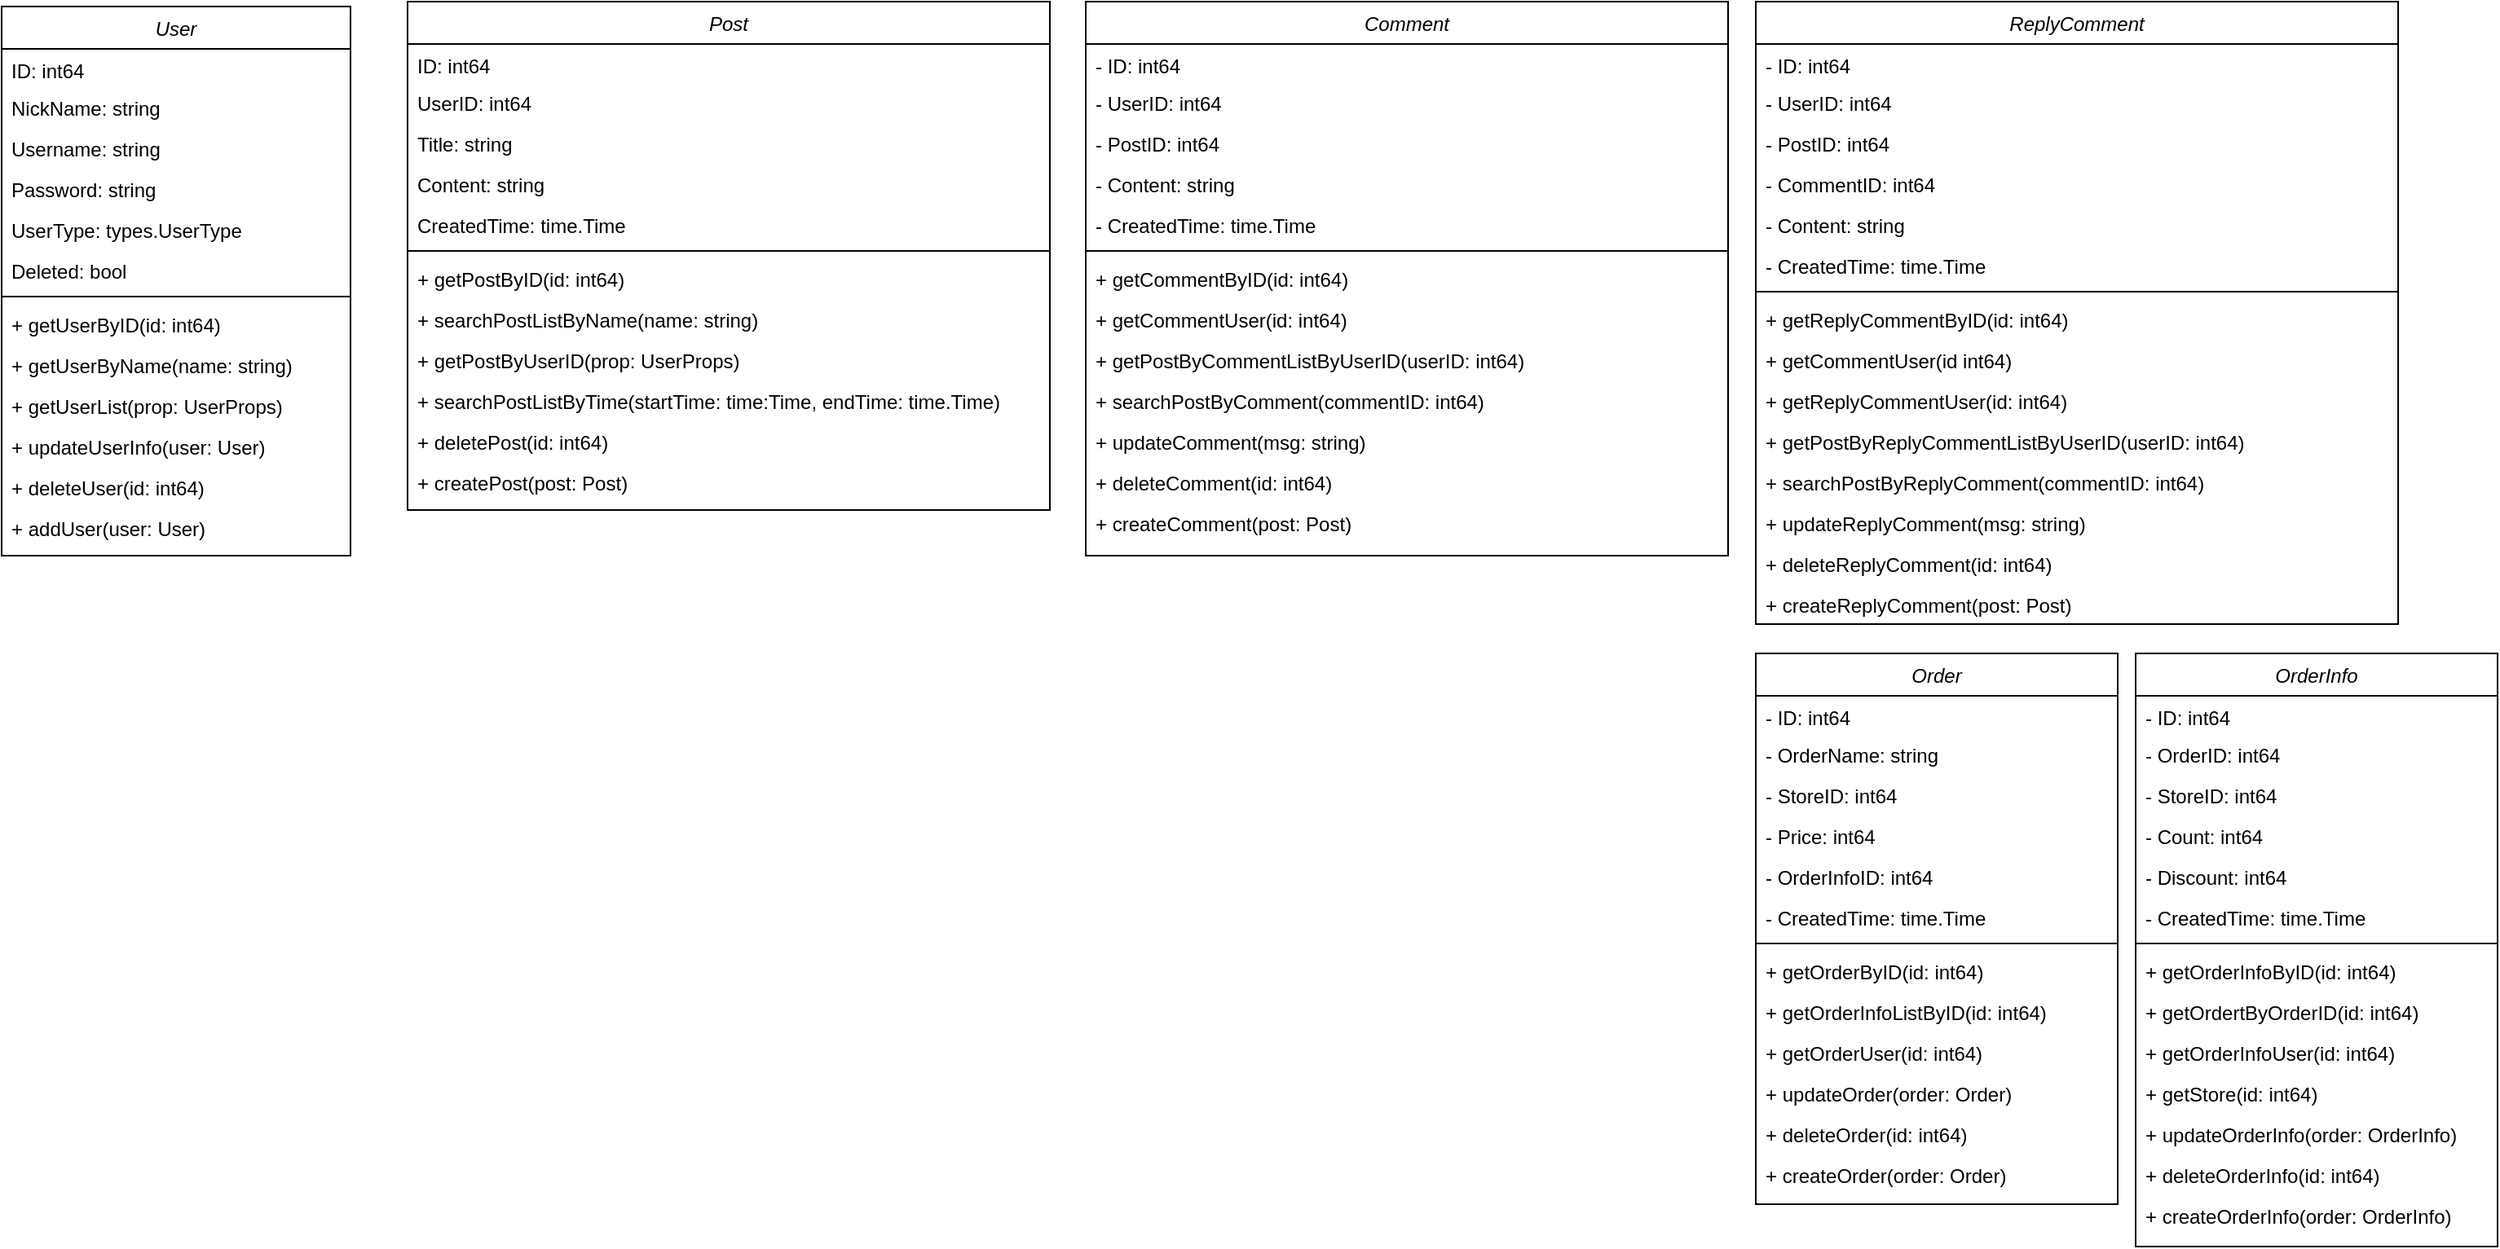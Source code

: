 <mxfile version="21.3.2" type="github">
  <diagram id="C5RBs43oDa-KdzZeNtuy" name="Page-1">
    <mxGraphModel dx="892" dy="574" grid="0" gridSize="10" guides="1" tooltips="1" connect="1" arrows="1" fold="1" page="0" pageScale="1" pageWidth="827" pageHeight="1169" math="0" shadow="0">
      <root>
        <mxCell id="WIyWlLk6GJQsqaUBKTNV-0" />
        <mxCell id="WIyWlLk6GJQsqaUBKTNV-1" parent="WIyWlLk6GJQsqaUBKTNV-0" />
        <mxCell id="zkfFHV4jXpPFQw0GAbJ--0" value="User" style="swimlane;fontStyle=2;align=center;verticalAlign=top;childLayout=stackLayout;horizontal=1;startSize=26;horizontalStack=0;resizeParent=1;resizeLast=0;collapsible=1;marginBottom=0;rounded=0;shadow=0;strokeWidth=1;" parent="WIyWlLk6GJQsqaUBKTNV-1" vertex="1">
          <mxGeometry x="123" y="117" width="214" height="337" as="geometry">
            <mxRectangle x="220" y="120" width="160" height="26" as="alternateBounds" />
          </mxGeometry>
        </mxCell>
        <mxCell id="zkfFHV4jXpPFQw0GAbJ--1" value="ID: int64" style="text;align=left;verticalAlign=top;spacingLeft=4;spacingRight=4;overflow=hidden;rotatable=0;points=[[0,0.5],[1,0.5]];portConstraint=eastwest;" parent="zkfFHV4jXpPFQw0GAbJ--0" vertex="1">
          <mxGeometry y="26" width="214" height="23" as="geometry" />
        </mxCell>
        <mxCell id="zkfFHV4jXpPFQw0GAbJ--2" value="NickName: string" style="text;align=left;verticalAlign=top;spacingLeft=4;spacingRight=4;overflow=hidden;rotatable=0;points=[[0,0.5],[1,0.5]];portConstraint=eastwest;rounded=0;shadow=0;html=0;" parent="zkfFHV4jXpPFQw0GAbJ--0" vertex="1">
          <mxGeometry y="49" width="214" height="25" as="geometry" />
        </mxCell>
        <mxCell id="zkfFHV4jXpPFQw0GAbJ--3" value="Username: string" style="text;align=left;verticalAlign=top;spacingLeft=4;spacingRight=4;overflow=hidden;rotatable=0;points=[[0,0.5],[1,0.5]];portConstraint=eastwest;rounded=0;shadow=0;html=0;" parent="zkfFHV4jXpPFQw0GAbJ--0" vertex="1">
          <mxGeometry y="74" width="214" height="25" as="geometry" />
        </mxCell>
        <mxCell id="ghfOKP7KYfFIm2p9I4aW-0" value="Password: string" style="text;align=left;verticalAlign=top;spacingLeft=4;spacingRight=4;overflow=hidden;rotatable=0;points=[[0,0.5],[1,0.5]];portConstraint=eastwest;rounded=0;shadow=0;html=0;" vertex="1" parent="zkfFHV4jXpPFQw0GAbJ--0">
          <mxGeometry y="99" width="214" height="25" as="geometry" />
        </mxCell>
        <mxCell id="ghfOKP7KYfFIm2p9I4aW-2" value="UserType: types.UserType" style="text;align=left;verticalAlign=top;spacingLeft=4;spacingRight=4;overflow=hidden;rotatable=0;points=[[0,0.5],[1,0.5]];portConstraint=eastwest;rounded=0;shadow=0;html=0;" vertex="1" parent="zkfFHV4jXpPFQw0GAbJ--0">
          <mxGeometry y="124" width="214" height="25" as="geometry" />
        </mxCell>
        <mxCell id="ghfOKP7KYfFIm2p9I4aW-1" value="Deleted: bool" style="text;align=left;verticalAlign=top;spacingLeft=4;spacingRight=4;overflow=hidden;rotatable=0;points=[[0,0.5],[1,0.5]];portConstraint=eastwest;rounded=0;shadow=0;html=0;" vertex="1" parent="zkfFHV4jXpPFQw0GAbJ--0">
          <mxGeometry y="149" width="214" height="25" as="geometry" />
        </mxCell>
        <mxCell id="zkfFHV4jXpPFQw0GAbJ--4" value="" style="line;html=1;strokeWidth=1;align=left;verticalAlign=middle;spacingTop=-1;spacingLeft=3;spacingRight=3;rotatable=0;labelPosition=right;points=[];portConstraint=eastwest;" parent="zkfFHV4jXpPFQw0GAbJ--0" vertex="1">
          <mxGeometry y="174" width="214" height="8" as="geometry" />
        </mxCell>
        <mxCell id="ghfOKP7KYfFIm2p9I4aW-4" value="+ getUserByID(id: int64)" style="text;align=left;verticalAlign=top;spacingLeft=4;spacingRight=4;overflow=hidden;rotatable=0;points=[[0,0.5],[1,0.5]];portConstraint=eastwest;rounded=0;shadow=0;html=0;" vertex="1" parent="zkfFHV4jXpPFQw0GAbJ--0">
          <mxGeometry y="182" width="214" height="25" as="geometry" />
        </mxCell>
        <mxCell id="ghfOKP7KYfFIm2p9I4aW-3" value="+ getUserByName(name: string)" style="text;align=left;verticalAlign=top;spacingLeft=4;spacingRight=4;overflow=hidden;rotatable=0;points=[[0,0.5],[1,0.5]];portConstraint=eastwest;rounded=0;shadow=0;html=0;" vertex="1" parent="zkfFHV4jXpPFQw0GAbJ--0">
          <mxGeometry y="207" width="214" height="25" as="geometry" />
        </mxCell>
        <mxCell id="ghfOKP7KYfFIm2p9I4aW-5" value="+ getUserList(prop: UserProps)" style="text;align=left;verticalAlign=top;spacingLeft=4;spacingRight=4;overflow=hidden;rotatable=0;points=[[0,0.5],[1,0.5]];portConstraint=eastwest;rounded=0;shadow=0;html=0;" vertex="1" parent="zkfFHV4jXpPFQw0GAbJ--0">
          <mxGeometry y="232" width="214" height="25" as="geometry" />
        </mxCell>
        <mxCell id="ghfOKP7KYfFIm2p9I4aW-6" value="+ updateUserInfo(user: User)" style="text;align=left;verticalAlign=top;spacingLeft=4;spacingRight=4;overflow=hidden;rotatable=0;points=[[0,0.5],[1,0.5]];portConstraint=eastwest;rounded=0;shadow=0;html=0;" vertex="1" parent="zkfFHV4jXpPFQw0GAbJ--0">
          <mxGeometry y="257" width="214" height="25" as="geometry" />
        </mxCell>
        <mxCell id="ghfOKP7KYfFIm2p9I4aW-7" value="+ deleteUser(id: int64)" style="text;align=left;verticalAlign=top;spacingLeft=4;spacingRight=4;overflow=hidden;rotatable=0;points=[[0,0.5],[1,0.5]];portConstraint=eastwest;rounded=0;shadow=0;html=0;" vertex="1" parent="zkfFHV4jXpPFQw0GAbJ--0">
          <mxGeometry y="282" width="214" height="25" as="geometry" />
        </mxCell>
        <mxCell id="ghfOKP7KYfFIm2p9I4aW-8" value="+ addUser(user: User)" style="text;align=left;verticalAlign=top;spacingLeft=4;spacingRight=4;overflow=hidden;rotatable=0;points=[[0,0.5],[1,0.5]];portConstraint=eastwest;rounded=0;shadow=0;html=0;" vertex="1" parent="zkfFHV4jXpPFQw0GAbJ--0">
          <mxGeometry y="307" width="214" height="25" as="geometry" />
        </mxCell>
        <mxCell id="ghfOKP7KYfFIm2p9I4aW-10" value="Post" style="swimlane;fontStyle=2;align=center;verticalAlign=top;childLayout=stackLayout;horizontal=1;startSize=26;horizontalStack=0;resizeParent=1;resizeLast=0;collapsible=1;marginBottom=0;rounded=0;shadow=0;strokeWidth=1;" vertex="1" parent="WIyWlLk6GJQsqaUBKTNV-1">
          <mxGeometry x="372" y="114" width="394" height="312" as="geometry">
            <mxRectangle x="220" y="120" width="160" height="26" as="alternateBounds" />
          </mxGeometry>
        </mxCell>
        <mxCell id="ghfOKP7KYfFIm2p9I4aW-11" value="ID: int64" style="text;align=left;verticalAlign=top;spacingLeft=4;spacingRight=4;overflow=hidden;rotatable=0;points=[[0,0.5],[1,0.5]];portConstraint=eastwest;" vertex="1" parent="ghfOKP7KYfFIm2p9I4aW-10">
          <mxGeometry y="26" width="394" height="23" as="geometry" />
        </mxCell>
        <mxCell id="ghfOKP7KYfFIm2p9I4aW-12" value="UserID: int64" style="text;align=left;verticalAlign=top;spacingLeft=4;spacingRight=4;overflow=hidden;rotatable=0;points=[[0,0.5],[1,0.5]];portConstraint=eastwest;rounded=0;shadow=0;html=0;" vertex="1" parent="ghfOKP7KYfFIm2p9I4aW-10">
          <mxGeometry y="49" width="394" height="25" as="geometry" />
        </mxCell>
        <mxCell id="ghfOKP7KYfFIm2p9I4aW-13" value="Title: string" style="text;align=left;verticalAlign=top;spacingLeft=4;spacingRight=4;overflow=hidden;rotatable=0;points=[[0,0.5],[1,0.5]];portConstraint=eastwest;rounded=0;shadow=0;html=0;" vertex="1" parent="ghfOKP7KYfFIm2p9I4aW-10">
          <mxGeometry y="74" width="394" height="25" as="geometry" />
        </mxCell>
        <mxCell id="ghfOKP7KYfFIm2p9I4aW-14" value="Content: string" style="text;align=left;verticalAlign=top;spacingLeft=4;spacingRight=4;overflow=hidden;rotatable=0;points=[[0,0.5],[1,0.5]];portConstraint=eastwest;rounded=0;shadow=0;html=0;" vertex="1" parent="ghfOKP7KYfFIm2p9I4aW-10">
          <mxGeometry y="99" width="394" height="25" as="geometry" />
        </mxCell>
        <mxCell id="ghfOKP7KYfFIm2p9I4aW-15" value="CreatedTime: time.Time" style="text;align=left;verticalAlign=top;spacingLeft=4;spacingRight=4;overflow=hidden;rotatable=0;points=[[0,0.5],[1,0.5]];portConstraint=eastwest;rounded=0;shadow=0;html=0;" vertex="1" parent="ghfOKP7KYfFIm2p9I4aW-10">
          <mxGeometry y="124" width="394" height="25" as="geometry" />
        </mxCell>
        <mxCell id="ghfOKP7KYfFIm2p9I4aW-17" value="" style="line;html=1;strokeWidth=1;align=left;verticalAlign=middle;spacingTop=-1;spacingLeft=3;spacingRight=3;rotatable=0;labelPosition=right;points=[];portConstraint=eastwest;" vertex="1" parent="ghfOKP7KYfFIm2p9I4aW-10">
          <mxGeometry y="149" width="394" height="8" as="geometry" />
        </mxCell>
        <mxCell id="ghfOKP7KYfFIm2p9I4aW-18" value="+ getPostByID(id: int64)" style="text;align=left;verticalAlign=top;spacingLeft=4;spacingRight=4;overflow=hidden;rotatable=0;points=[[0,0.5],[1,0.5]];portConstraint=eastwest;rounded=0;shadow=0;html=0;" vertex="1" parent="ghfOKP7KYfFIm2p9I4aW-10">
          <mxGeometry y="157" width="394" height="25" as="geometry" />
        </mxCell>
        <mxCell id="ghfOKP7KYfFIm2p9I4aW-19" value="+ searchPostListByName(name: string)" style="text;align=left;verticalAlign=top;spacingLeft=4;spacingRight=4;overflow=hidden;rotatable=0;points=[[0,0.5],[1,0.5]];portConstraint=eastwest;rounded=0;shadow=0;html=0;" vertex="1" parent="ghfOKP7KYfFIm2p9I4aW-10">
          <mxGeometry y="182" width="394" height="25" as="geometry" />
        </mxCell>
        <mxCell id="ghfOKP7KYfFIm2p9I4aW-20" value="+ getPostByUserID(prop: UserProps)" style="text;align=left;verticalAlign=top;spacingLeft=4;spacingRight=4;overflow=hidden;rotatable=0;points=[[0,0.5],[1,0.5]];portConstraint=eastwest;rounded=0;shadow=0;html=0;" vertex="1" parent="ghfOKP7KYfFIm2p9I4aW-10">
          <mxGeometry y="207" width="394" height="25" as="geometry" />
        </mxCell>
        <mxCell id="ghfOKP7KYfFIm2p9I4aW-21" value="+ searchPostListByTime(startTime: time:Time, endTime: time.Time)" style="text;align=left;verticalAlign=top;spacingLeft=4;spacingRight=4;overflow=hidden;rotatable=0;points=[[0,0.5],[1,0.5]];portConstraint=eastwest;rounded=0;shadow=0;html=0;" vertex="1" parent="ghfOKP7KYfFIm2p9I4aW-10">
          <mxGeometry y="232" width="394" height="25" as="geometry" />
        </mxCell>
        <mxCell id="ghfOKP7KYfFIm2p9I4aW-22" value="+ deletePost(id: int64)" style="text;align=left;verticalAlign=top;spacingLeft=4;spacingRight=4;overflow=hidden;rotatable=0;points=[[0,0.5],[1,0.5]];portConstraint=eastwest;rounded=0;shadow=0;html=0;" vertex="1" parent="ghfOKP7KYfFIm2p9I4aW-10">
          <mxGeometry y="257" width="394" height="25" as="geometry" />
        </mxCell>
        <mxCell id="ghfOKP7KYfFIm2p9I4aW-23" value="+ createPost(post: Post)" style="text;align=left;verticalAlign=top;spacingLeft=4;spacingRight=4;overflow=hidden;rotatable=0;points=[[0,0.5],[1,0.5]];portConstraint=eastwest;rounded=0;shadow=0;html=0;" vertex="1" parent="ghfOKP7KYfFIm2p9I4aW-10">
          <mxGeometry y="282" width="394" height="25" as="geometry" />
        </mxCell>
        <mxCell id="ghfOKP7KYfFIm2p9I4aW-25" value="Comment" style="swimlane;fontStyle=2;align=center;verticalAlign=top;childLayout=stackLayout;horizontal=1;startSize=26;horizontalStack=0;resizeParent=1;resizeLast=0;collapsible=1;marginBottom=0;rounded=0;shadow=0;strokeWidth=1;" vertex="1" parent="WIyWlLk6GJQsqaUBKTNV-1">
          <mxGeometry x="788" y="114" width="394" height="340" as="geometry">
            <mxRectangle x="220" y="120" width="160" height="26" as="alternateBounds" />
          </mxGeometry>
        </mxCell>
        <mxCell id="ghfOKP7KYfFIm2p9I4aW-26" value="- ID: int64" style="text;align=left;verticalAlign=top;spacingLeft=4;spacingRight=4;overflow=hidden;rotatable=0;points=[[0,0.5],[1,0.5]];portConstraint=eastwest;" vertex="1" parent="ghfOKP7KYfFIm2p9I4aW-25">
          <mxGeometry y="26" width="394" height="23" as="geometry" />
        </mxCell>
        <mxCell id="ghfOKP7KYfFIm2p9I4aW-27" value="- UserID: int64" style="text;align=left;verticalAlign=top;spacingLeft=4;spacingRight=4;overflow=hidden;rotatable=0;points=[[0,0.5],[1,0.5]];portConstraint=eastwest;rounded=0;shadow=0;html=0;" vertex="1" parent="ghfOKP7KYfFIm2p9I4aW-25">
          <mxGeometry y="49" width="394" height="25" as="geometry" />
        </mxCell>
        <mxCell id="ghfOKP7KYfFIm2p9I4aW-28" value="- PostID: int64" style="text;align=left;verticalAlign=top;spacingLeft=4;spacingRight=4;overflow=hidden;rotatable=0;points=[[0,0.5],[1,0.5]];portConstraint=eastwest;rounded=0;shadow=0;html=0;" vertex="1" parent="ghfOKP7KYfFIm2p9I4aW-25">
          <mxGeometry y="74" width="394" height="25" as="geometry" />
        </mxCell>
        <mxCell id="ghfOKP7KYfFIm2p9I4aW-29" value="- Content: string" style="text;align=left;verticalAlign=top;spacingLeft=4;spacingRight=4;overflow=hidden;rotatable=0;points=[[0,0.5],[1,0.5]];portConstraint=eastwest;rounded=0;shadow=0;html=0;" vertex="1" parent="ghfOKP7KYfFIm2p9I4aW-25">
          <mxGeometry y="99" width="394" height="25" as="geometry" />
        </mxCell>
        <mxCell id="ghfOKP7KYfFIm2p9I4aW-30" value="- CreatedTime: time.Time" style="text;align=left;verticalAlign=top;spacingLeft=4;spacingRight=4;overflow=hidden;rotatable=0;points=[[0,0.5],[1,0.5]];portConstraint=eastwest;rounded=0;shadow=0;html=0;" vertex="1" parent="ghfOKP7KYfFIm2p9I4aW-25">
          <mxGeometry y="124" width="394" height="25" as="geometry" />
        </mxCell>
        <mxCell id="ghfOKP7KYfFIm2p9I4aW-32" value="" style="line;html=1;strokeWidth=1;align=left;verticalAlign=middle;spacingTop=-1;spacingLeft=3;spacingRight=3;rotatable=0;labelPosition=right;points=[];portConstraint=eastwest;" vertex="1" parent="ghfOKP7KYfFIm2p9I4aW-25">
          <mxGeometry y="149" width="394" height="8" as="geometry" />
        </mxCell>
        <mxCell id="ghfOKP7KYfFIm2p9I4aW-33" value="+ getCommentByID(id: int64)" style="text;align=left;verticalAlign=top;spacingLeft=4;spacingRight=4;overflow=hidden;rotatable=0;points=[[0,0.5],[1,0.5]];portConstraint=eastwest;rounded=0;shadow=0;html=0;" vertex="1" parent="ghfOKP7KYfFIm2p9I4aW-25">
          <mxGeometry y="157" width="394" height="25" as="geometry" />
        </mxCell>
        <mxCell id="ghfOKP7KYfFIm2p9I4aW-56" value="+ getCommentUser(id: int64)" style="text;align=left;verticalAlign=top;spacingLeft=4;spacingRight=4;overflow=hidden;rotatable=0;points=[[0,0.5],[1,0.5]];portConstraint=eastwest;rounded=0;shadow=0;html=0;" vertex="1" parent="ghfOKP7KYfFIm2p9I4aW-25">
          <mxGeometry y="182" width="394" height="25" as="geometry" />
        </mxCell>
        <mxCell id="ghfOKP7KYfFIm2p9I4aW-35" value="+ getPostByCommentListByUserID(userID: int64)" style="text;align=left;verticalAlign=top;spacingLeft=4;spacingRight=4;overflow=hidden;rotatable=0;points=[[0,0.5],[1,0.5]];portConstraint=eastwest;rounded=0;shadow=0;html=0;" vertex="1" parent="ghfOKP7KYfFIm2p9I4aW-25">
          <mxGeometry y="207" width="394" height="25" as="geometry" />
        </mxCell>
        <mxCell id="ghfOKP7KYfFIm2p9I4aW-36" value="+ searchPostByComment(commentID: int64)" style="text;align=left;verticalAlign=top;spacingLeft=4;spacingRight=4;overflow=hidden;rotatable=0;points=[[0,0.5],[1,0.5]];portConstraint=eastwest;rounded=0;shadow=0;html=0;" vertex="1" parent="ghfOKP7KYfFIm2p9I4aW-25">
          <mxGeometry y="232" width="394" height="25" as="geometry" />
        </mxCell>
        <mxCell id="ghfOKP7KYfFIm2p9I4aW-39" value="+ updateComment(msg: string)" style="text;align=left;verticalAlign=top;spacingLeft=4;spacingRight=4;overflow=hidden;rotatable=0;points=[[0,0.5],[1,0.5]];portConstraint=eastwest;rounded=0;shadow=0;html=0;" vertex="1" parent="ghfOKP7KYfFIm2p9I4aW-25">
          <mxGeometry y="257" width="394" height="25" as="geometry" />
        </mxCell>
        <mxCell id="ghfOKP7KYfFIm2p9I4aW-37" value="+ deleteComment(id: int64)" style="text;align=left;verticalAlign=top;spacingLeft=4;spacingRight=4;overflow=hidden;rotatable=0;points=[[0,0.5],[1,0.5]];portConstraint=eastwest;rounded=0;shadow=0;html=0;" vertex="1" parent="ghfOKP7KYfFIm2p9I4aW-25">
          <mxGeometry y="282" width="394" height="25" as="geometry" />
        </mxCell>
        <mxCell id="ghfOKP7KYfFIm2p9I4aW-38" value="+ createComment(post: Post)" style="text;align=left;verticalAlign=top;spacingLeft=4;spacingRight=4;overflow=hidden;rotatable=0;points=[[0,0.5],[1,0.5]];portConstraint=eastwest;rounded=0;shadow=0;html=0;" vertex="1" parent="ghfOKP7KYfFIm2p9I4aW-25">
          <mxGeometry y="307" width="394" height="25" as="geometry" />
        </mxCell>
        <mxCell id="ghfOKP7KYfFIm2p9I4aW-40" value="ReplyComment" style="swimlane;fontStyle=2;align=center;verticalAlign=top;childLayout=stackLayout;horizontal=1;startSize=26;horizontalStack=0;resizeParent=1;resizeLast=0;collapsible=1;marginBottom=0;rounded=0;shadow=0;strokeWidth=1;" vertex="1" parent="WIyWlLk6GJQsqaUBKTNV-1">
          <mxGeometry x="1199" y="114" width="394" height="382" as="geometry">
            <mxRectangle x="220" y="120" width="160" height="26" as="alternateBounds" />
          </mxGeometry>
        </mxCell>
        <mxCell id="ghfOKP7KYfFIm2p9I4aW-41" value="- ID: int64" style="text;align=left;verticalAlign=top;spacingLeft=4;spacingRight=4;overflow=hidden;rotatable=0;points=[[0,0.5],[1,0.5]];portConstraint=eastwest;" vertex="1" parent="ghfOKP7KYfFIm2p9I4aW-40">
          <mxGeometry y="26" width="394" height="23" as="geometry" />
        </mxCell>
        <mxCell id="ghfOKP7KYfFIm2p9I4aW-42" value="- UserID: int64" style="text;align=left;verticalAlign=top;spacingLeft=4;spacingRight=4;overflow=hidden;rotatable=0;points=[[0,0.5],[1,0.5]];portConstraint=eastwest;rounded=0;shadow=0;html=0;" vertex="1" parent="ghfOKP7KYfFIm2p9I4aW-40">
          <mxGeometry y="49" width="394" height="25" as="geometry" />
        </mxCell>
        <mxCell id="ghfOKP7KYfFIm2p9I4aW-53" value="- PostID: int64" style="text;align=left;verticalAlign=top;spacingLeft=4;spacingRight=4;overflow=hidden;rotatable=0;points=[[0,0.5],[1,0.5]];portConstraint=eastwest;rounded=0;shadow=0;html=0;" vertex="1" parent="ghfOKP7KYfFIm2p9I4aW-40">
          <mxGeometry y="74" width="394" height="25" as="geometry" />
        </mxCell>
        <mxCell id="ghfOKP7KYfFIm2p9I4aW-43" value="- CommentID: int64" style="text;align=left;verticalAlign=top;spacingLeft=4;spacingRight=4;overflow=hidden;rotatable=0;points=[[0,0.5],[1,0.5]];portConstraint=eastwest;rounded=0;shadow=0;html=0;" vertex="1" parent="ghfOKP7KYfFIm2p9I4aW-40">
          <mxGeometry y="99" width="394" height="25" as="geometry" />
        </mxCell>
        <mxCell id="ghfOKP7KYfFIm2p9I4aW-44" value="- Content: string" style="text;align=left;verticalAlign=top;spacingLeft=4;spacingRight=4;overflow=hidden;rotatable=0;points=[[0,0.5],[1,0.5]];portConstraint=eastwest;rounded=0;shadow=0;html=0;" vertex="1" parent="ghfOKP7KYfFIm2p9I4aW-40">
          <mxGeometry y="124" width="394" height="25" as="geometry" />
        </mxCell>
        <mxCell id="ghfOKP7KYfFIm2p9I4aW-45" value="- CreatedTime: time.Time" style="text;align=left;verticalAlign=top;spacingLeft=4;spacingRight=4;overflow=hidden;rotatable=0;points=[[0,0.5],[1,0.5]];portConstraint=eastwest;rounded=0;shadow=0;html=0;" vertex="1" parent="ghfOKP7KYfFIm2p9I4aW-40">
          <mxGeometry y="149" width="394" height="25" as="geometry" />
        </mxCell>
        <mxCell id="ghfOKP7KYfFIm2p9I4aW-46" value="" style="line;html=1;strokeWidth=1;align=left;verticalAlign=middle;spacingTop=-1;spacingLeft=3;spacingRight=3;rotatable=0;labelPosition=right;points=[];portConstraint=eastwest;" vertex="1" parent="ghfOKP7KYfFIm2p9I4aW-40">
          <mxGeometry y="174" width="394" height="8" as="geometry" />
        </mxCell>
        <mxCell id="ghfOKP7KYfFIm2p9I4aW-54" value="+ getReplyCommentByID(id: int64)" style="text;align=left;verticalAlign=top;spacingLeft=4;spacingRight=4;overflow=hidden;rotatable=0;points=[[0,0.5],[1,0.5]];portConstraint=eastwest;rounded=0;shadow=0;html=0;" vertex="1" parent="ghfOKP7KYfFIm2p9I4aW-40">
          <mxGeometry y="182" width="394" height="25" as="geometry" />
        </mxCell>
        <mxCell id="ghfOKP7KYfFIm2p9I4aW-47" value="+ getCommentUser(id int64)" style="text;align=left;verticalAlign=top;spacingLeft=4;spacingRight=4;overflow=hidden;rotatable=0;points=[[0,0.5],[1,0.5]];portConstraint=eastwest;rounded=0;shadow=0;html=0;" vertex="1" parent="ghfOKP7KYfFIm2p9I4aW-40">
          <mxGeometry y="207" width="394" height="25" as="geometry" />
        </mxCell>
        <mxCell id="ghfOKP7KYfFIm2p9I4aW-55" value="+ getReplyCommentUser(id: int64)" style="text;align=left;verticalAlign=top;spacingLeft=4;spacingRight=4;overflow=hidden;rotatable=0;points=[[0,0.5],[1,0.5]];portConstraint=eastwest;rounded=0;shadow=0;html=0;" vertex="1" parent="ghfOKP7KYfFIm2p9I4aW-40">
          <mxGeometry y="232" width="394" height="25" as="geometry" />
        </mxCell>
        <mxCell id="ghfOKP7KYfFIm2p9I4aW-48" value="+ getPostByReplyCommentListByUserID(userID: int64)" style="text;align=left;verticalAlign=top;spacingLeft=4;spacingRight=4;overflow=hidden;rotatable=0;points=[[0,0.5],[1,0.5]];portConstraint=eastwest;rounded=0;shadow=0;html=0;" vertex="1" parent="ghfOKP7KYfFIm2p9I4aW-40">
          <mxGeometry y="257" width="394" height="25" as="geometry" />
        </mxCell>
        <mxCell id="ghfOKP7KYfFIm2p9I4aW-49" value="+ searchPostByReplyComment(commentID: int64)" style="text;align=left;verticalAlign=top;spacingLeft=4;spacingRight=4;overflow=hidden;rotatable=0;points=[[0,0.5],[1,0.5]];portConstraint=eastwest;rounded=0;shadow=0;html=0;" vertex="1" parent="ghfOKP7KYfFIm2p9I4aW-40">
          <mxGeometry y="282" width="394" height="25" as="geometry" />
        </mxCell>
        <mxCell id="ghfOKP7KYfFIm2p9I4aW-50" value="+ updateReplyComment(msg: string)" style="text;align=left;verticalAlign=top;spacingLeft=4;spacingRight=4;overflow=hidden;rotatable=0;points=[[0,0.5],[1,0.5]];portConstraint=eastwest;rounded=0;shadow=0;html=0;" vertex="1" parent="ghfOKP7KYfFIm2p9I4aW-40">
          <mxGeometry y="307" width="394" height="25" as="geometry" />
        </mxCell>
        <mxCell id="ghfOKP7KYfFIm2p9I4aW-51" value="+ deleteReplyComment(id: int64)" style="text;align=left;verticalAlign=top;spacingLeft=4;spacingRight=4;overflow=hidden;rotatable=0;points=[[0,0.5],[1,0.5]];portConstraint=eastwest;rounded=0;shadow=0;html=0;" vertex="1" parent="ghfOKP7KYfFIm2p9I4aW-40">
          <mxGeometry y="332" width="394" height="25" as="geometry" />
        </mxCell>
        <mxCell id="ghfOKP7KYfFIm2p9I4aW-52" value="+ createReplyComment(post: Post)" style="text;align=left;verticalAlign=top;spacingLeft=4;spacingRight=4;overflow=hidden;rotatable=0;points=[[0,0.5],[1,0.5]];portConstraint=eastwest;rounded=0;shadow=0;html=0;" vertex="1" parent="ghfOKP7KYfFIm2p9I4aW-40">
          <mxGeometry y="357" width="394" height="25" as="geometry" />
        </mxCell>
        <mxCell id="ghfOKP7KYfFIm2p9I4aW-57" value="Order" style="swimlane;fontStyle=2;align=center;verticalAlign=top;childLayout=stackLayout;horizontal=1;startSize=26;horizontalStack=0;resizeParent=1;resizeLast=0;collapsible=1;marginBottom=0;rounded=0;shadow=0;strokeWidth=1;" vertex="1" parent="WIyWlLk6GJQsqaUBKTNV-1">
          <mxGeometry x="1199" y="514" width="222" height="338" as="geometry">
            <mxRectangle x="220" y="120" width="160" height="26" as="alternateBounds" />
          </mxGeometry>
        </mxCell>
        <mxCell id="ghfOKP7KYfFIm2p9I4aW-58" value="- ID: int64" style="text;align=left;verticalAlign=top;spacingLeft=4;spacingRight=4;overflow=hidden;rotatable=0;points=[[0,0.5],[1,0.5]];portConstraint=eastwest;" vertex="1" parent="ghfOKP7KYfFIm2p9I4aW-57">
          <mxGeometry y="26" width="222" height="23" as="geometry" />
        </mxCell>
        <mxCell id="ghfOKP7KYfFIm2p9I4aW-59" value="- OrderName: string" style="text;align=left;verticalAlign=top;spacingLeft=4;spacingRight=4;overflow=hidden;rotatable=0;points=[[0,0.5],[1,0.5]];portConstraint=eastwest;rounded=0;shadow=0;html=0;" vertex="1" parent="ghfOKP7KYfFIm2p9I4aW-57">
          <mxGeometry y="49" width="222" height="25" as="geometry" />
        </mxCell>
        <mxCell id="ghfOKP7KYfFIm2p9I4aW-60" value="- StoreID: int64" style="text;align=left;verticalAlign=top;spacingLeft=4;spacingRight=4;overflow=hidden;rotatable=0;points=[[0,0.5],[1,0.5]];portConstraint=eastwest;rounded=0;shadow=0;html=0;" vertex="1" parent="ghfOKP7KYfFIm2p9I4aW-57">
          <mxGeometry y="74" width="222" height="25" as="geometry" />
        </mxCell>
        <mxCell id="ghfOKP7KYfFIm2p9I4aW-61" value="- Price: int64" style="text;align=left;verticalAlign=top;spacingLeft=4;spacingRight=4;overflow=hidden;rotatable=0;points=[[0,0.5],[1,0.5]];portConstraint=eastwest;rounded=0;shadow=0;html=0;" vertex="1" parent="ghfOKP7KYfFIm2p9I4aW-57">
          <mxGeometry y="99" width="222" height="25" as="geometry" />
        </mxCell>
        <mxCell id="ghfOKP7KYfFIm2p9I4aW-62" value="- OrderInfoID: int64" style="text;align=left;verticalAlign=top;spacingLeft=4;spacingRight=4;overflow=hidden;rotatable=0;points=[[0,0.5],[1,0.5]];portConstraint=eastwest;rounded=0;shadow=0;html=0;" vertex="1" parent="ghfOKP7KYfFIm2p9I4aW-57">
          <mxGeometry y="124" width="222" height="25" as="geometry" />
        </mxCell>
        <mxCell id="ghfOKP7KYfFIm2p9I4aW-63" value="- CreatedTime: time.Time" style="text;align=left;verticalAlign=top;spacingLeft=4;spacingRight=4;overflow=hidden;rotatable=0;points=[[0,0.5],[1,0.5]];portConstraint=eastwest;rounded=0;shadow=0;html=0;" vertex="1" parent="ghfOKP7KYfFIm2p9I4aW-57">
          <mxGeometry y="149" width="222" height="25" as="geometry" />
        </mxCell>
        <mxCell id="ghfOKP7KYfFIm2p9I4aW-64" value="" style="line;html=1;strokeWidth=1;align=left;verticalAlign=middle;spacingTop=-1;spacingLeft=3;spacingRight=3;rotatable=0;labelPosition=right;points=[];portConstraint=eastwest;" vertex="1" parent="ghfOKP7KYfFIm2p9I4aW-57">
          <mxGeometry y="174" width="222" height="8" as="geometry" />
        </mxCell>
        <mxCell id="ghfOKP7KYfFIm2p9I4aW-65" value="+ getOrderByID(id: int64)" style="text;align=left;verticalAlign=top;spacingLeft=4;spacingRight=4;overflow=hidden;rotatable=0;points=[[0,0.5],[1,0.5]];portConstraint=eastwest;rounded=0;shadow=0;html=0;" vertex="1" parent="ghfOKP7KYfFIm2p9I4aW-57">
          <mxGeometry y="182" width="222" height="25" as="geometry" />
        </mxCell>
        <mxCell id="ghfOKP7KYfFIm2p9I4aW-66" value="+ getOrderInfoListByID(id: int64)" style="text;align=left;verticalAlign=top;spacingLeft=4;spacingRight=4;overflow=hidden;rotatable=0;points=[[0,0.5],[1,0.5]];portConstraint=eastwest;rounded=0;shadow=0;html=0;" vertex="1" parent="ghfOKP7KYfFIm2p9I4aW-57">
          <mxGeometry y="207" width="222" height="25" as="geometry" />
        </mxCell>
        <mxCell id="ghfOKP7KYfFIm2p9I4aW-67" value="+ getOrderUser(id: int64)" style="text;align=left;verticalAlign=top;spacingLeft=4;spacingRight=4;overflow=hidden;rotatable=0;points=[[0,0.5],[1,0.5]];portConstraint=eastwest;rounded=0;shadow=0;html=0;" vertex="1" parent="ghfOKP7KYfFIm2p9I4aW-57">
          <mxGeometry y="232" width="222" height="25" as="geometry" />
        </mxCell>
        <mxCell id="ghfOKP7KYfFIm2p9I4aW-70" value="+ updateOrder(order: Order)" style="text;align=left;verticalAlign=top;spacingLeft=4;spacingRight=4;overflow=hidden;rotatable=0;points=[[0,0.5],[1,0.5]];portConstraint=eastwest;rounded=0;shadow=0;html=0;" vertex="1" parent="ghfOKP7KYfFIm2p9I4aW-57">
          <mxGeometry y="257" width="222" height="25" as="geometry" />
        </mxCell>
        <mxCell id="ghfOKP7KYfFIm2p9I4aW-71" value="+ deleteOrder(id: int64)" style="text;align=left;verticalAlign=top;spacingLeft=4;spacingRight=4;overflow=hidden;rotatable=0;points=[[0,0.5],[1,0.5]];portConstraint=eastwest;rounded=0;shadow=0;html=0;" vertex="1" parent="ghfOKP7KYfFIm2p9I4aW-57">
          <mxGeometry y="282" width="222" height="25" as="geometry" />
        </mxCell>
        <mxCell id="ghfOKP7KYfFIm2p9I4aW-72" value="+ createOrder(order: Order)" style="text;align=left;verticalAlign=top;spacingLeft=4;spacingRight=4;overflow=hidden;rotatable=0;points=[[0,0.5],[1,0.5]];portConstraint=eastwest;rounded=0;shadow=0;html=0;" vertex="1" parent="ghfOKP7KYfFIm2p9I4aW-57">
          <mxGeometry y="307" width="222" height="25" as="geometry" />
        </mxCell>
        <mxCell id="ghfOKP7KYfFIm2p9I4aW-73" value="OrderInfo" style="swimlane;fontStyle=2;align=center;verticalAlign=top;childLayout=stackLayout;horizontal=1;startSize=26;horizontalStack=0;resizeParent=1;resizeLast=0;collapsible=1;marginBottom=0;rounded=0;shadow=0;strokeWidth=1;" vertex="1" parent="WIyWlLk6GJQsqaUBKTNV-1">
          <mxGeometry x="1432" y="514" width="222" height="364" as="geometry">
            <mxRectangle x="220" y="120" width="160" height="26" as="alternateBounds" />
          </mxGeometry>
        </mxCell>
        <mxCell id="ghfOKP7KYfFIm2p9I4aW-74" value="- ID: int64" style="text;align=left;verticalAlign=top;spacingLeft=4;spacingRight=4;overflow=hidden;rotatable=0;points=[[0,0.5],[1,0.5]];portConstraint=eastwest;" vertex="1" parent="ghfOKP7KYfFIm2p9I4aW-73">
          <mxGeometry y="26" width="222" height="23" as="geometry" />
        </mxCell>
        <mxCell id="ghfOKP7KYfFIm2p9I4aW-75" value="- OrderID: int64" style="text;align=left;verticalAlign=top;spacingLeft=4;spacingRight=4;overflow=hidden;rotatable=0;points=[[0,0.5],[1,0.5]];portConstraint=eastwest;rounded=0;shadow=0;html=0;" vertex="1" parent="ghfOKP7KYfFIm2p9I4aW-73">
          <mxGeometry y="49" width="222" height="25" as="geometry" />
        </mxCell>
        <mxCell id="ghfOKP7KYfFIm2p9I4aW-76" value="- StoreID: int64" style="text;align=left;verticalAlign=top;spacingLeft=4;spacingRight=4;overflow=hidden;rotatable=0;points=[[0,0.5],[1,0.5]];portConstraint=eastwest;rounded=0;shadow=0;html=0;" vertex="1" parent="ghfOKP7KYfFIm2p9I4aW-73">
          <mxGeometry y="74" width="222" height="25" as="geometry" />
        </mxCell>
        <mxCell id="ghfOKP7KYfFIm2p9I4aW-77" value="- Count: int64" style="text;align=left;verticalAlign=top;spacingLeft=4;spacingRight=4;overflow=hidden;rotatable=0;points=[[0,0.5],[1,0.5]];portConstraint=eastwest;rounded=0;shadow=0;html=0;" vertex="1" parent="ghfOKP7KYfFIm2p9I4aW-73">
          <mxGeometry y="99" width="222" height="25" as="geometry" />
        </mxCell>
        <mxCell id="ghfOKP7KYfFIm2p9I4aW-78" value="- Discount: int64" style="text;align=left;verticalAlign=top;spacingLeft=4;spacingRight=4;overflow=hidden;rotatable=0;points=[[0,0.5],[1,0.5]];portConstraint=eastwest;rounded=0;shadow=0;html=0;" vertex="1" parent="ghfOKP7KYfFIm2p9I4aW-73">
          <mxGeometry y="124" width="222" height="25" as="geometry" />
        </mxCell>
        <mxCell id="ghfOKP7KYfFIm2p9I4aW-79" value="- CreatedTime: time.Time" style="text;align=left;verticalAlign=top;spacingLeft=4;spacingRight=4;overflow=hidden;rotatable=0;points=[[0,0.5],[1,0.5]];portConstraint=eastwest;rounded=0;shadow=0;html=0;" vertex="1" parent="ghfOKP7KYfFIm2p9I4aW-73">
          <mxGeometry y="149" width="222" height="25" as="geometry" />
        </mxCell>
        <mxCell id="ghfOKP7KYfFIm2p9I4aW-80" value="" style="line;html=1;strokeWidth=1;align=left;verticalAlign=middle;spacingTop=-1;spacingLeft=3;spacingRight=3;rotatable=0;labelPosition=right;points=[];portConstraint=eastwest;" vertex="1" parent="ghfOKP7KYfFIm2p9I4aW-73">
          <mxGeometry y="174" width="222" height="8" as="geometry" />
        </mxCell>
        <mxCell id="ghfOKP7KYfFIm2p9I4aW-81" value="+ getOrderInfoByID(id: int64)" style="text;align=left;verticalAlign=top;spacingLeft=4;spacingRight=4;overflow=hidden;rotatable=0;points=[[0,0.5],[1,0.5]];portConstraint=eastwest;rounded=0;shadow=0;html=0;" vertex="1" parent="ghfOKP7KYfFIm2p9I4aW-73">
          <mxGeometry y="182" width="222" height="25" as="geometry" />
        </mxCell>
        <mxCell id="ghfOKP7KYfFIm2p9I4aW-82" value="+ getOrdertByOrderID(id: int64)" style="text;align=left;verticalAlign=top;spacingLeft=4;spacingRight=4;overflow=hidden;rotatable=0;points=[[0,0.5],[1,0.5]];portConstraint=eastwest;rounded=0;shadow=0;html=0;" vertex="1" parent="ghfOKP7KYfFIm2p9I4aW-73">
          <mxGeometry y="207" width="222" height="25" as="geometry" />
        </mxCell>
        <mxCell id="ghfOKP7KYfFIm2p9I4aW-83" value="+ getOrderInfoUser(id: int64)" style="text;align=left;verticalAlign=top;spacingLeft=4;spacingRight=4;overflow=hidden;rotatable=0;points=[[0,0.5],[1,0.5]];portConstraint=eastwest;rounded=0;shadow=0;html=0;" vertex="1" parent="ghfOKP7KYfFIm2p9I4aW-73">
          <mxGeometry y="232" width="222" height="25" as="geometry" />
        </mxCell>
        <mxCell id="ghfOKP7KYfFIm2p9I4aW-87" value="+ getStore(id: int64)" style="text;align=left;verticalAlign=top;spacingLeft=4;spacingRight=4;overflow=hidden;rotatable=0;points=[[0,0.5],[1,0.5]];portConstraint=eastwest;rounded=0;shadow=0;html=0;" vertex="1" parent="ghfOKP7KYfFIm2p9I4aW-73">
          <mxGeometry y="257" width="222" height="25" as="geometry" />
        </mxCell>
        <mxCell id="ghfOKP7KYfFIm2p9I4aW-84" value="+ updateOrderInfo(order: OrderInfo)" style="text;align=left;verticalAlign=top;spacingLeft=4;spacingRight=4;overflow=hidden;rotatable=0;points=[[0,0.5],[1,0.5]];portConstraint=eastwest;rounded=0;shadow=0;html=0;" vertex="1" parent="ghfOKP7KYfFIm2p9I4aW-73">
          <mxGeometry y="282" width="222" height="25" as="geometry" />
        </mxCell>
        <mxCell id="ghfOKP7KYfFIm2p9I4aW-85" value="+ deleteOrderInfo(id: int64)" style="text;align=left;verticalAlign=top;spacingLeft=4;spacingRight=4;overflow=hidden;rotatable=0;points=[[0,0.5],[1,0.5]];portConstraint=eastwest;rounded=0;shadow=0;html=0;" vertex="1" parent="ghfOKP7KYfFIm2p9I4aW-73">
          <mxGeometry y="307" width="222" height="25" as="geometry" />
        </mxCell>
        <mxCell id="ghfOKP7KYfFIm2p9I4aW-86" value="+ createOrderInfo(order: OrderInfo)" style="text;align=left;verticalAlign=top;spacingLeft=4;spacingRight=4;overflow=hidden;rotatable=0;points=[[0,0.5],[1,0.5]];portConstraint=eastwest;rounded=0;shadow=0;html=0;" vertex="1" parent="ghfOKP7KYfFIm2p9I4aW-73">
          <mxGeometry y="332" width="222" height="25" as="geometry" />
        </mxCell>
      </root>
    </mxGraphModel>
  </diagram>
</mxfile>
